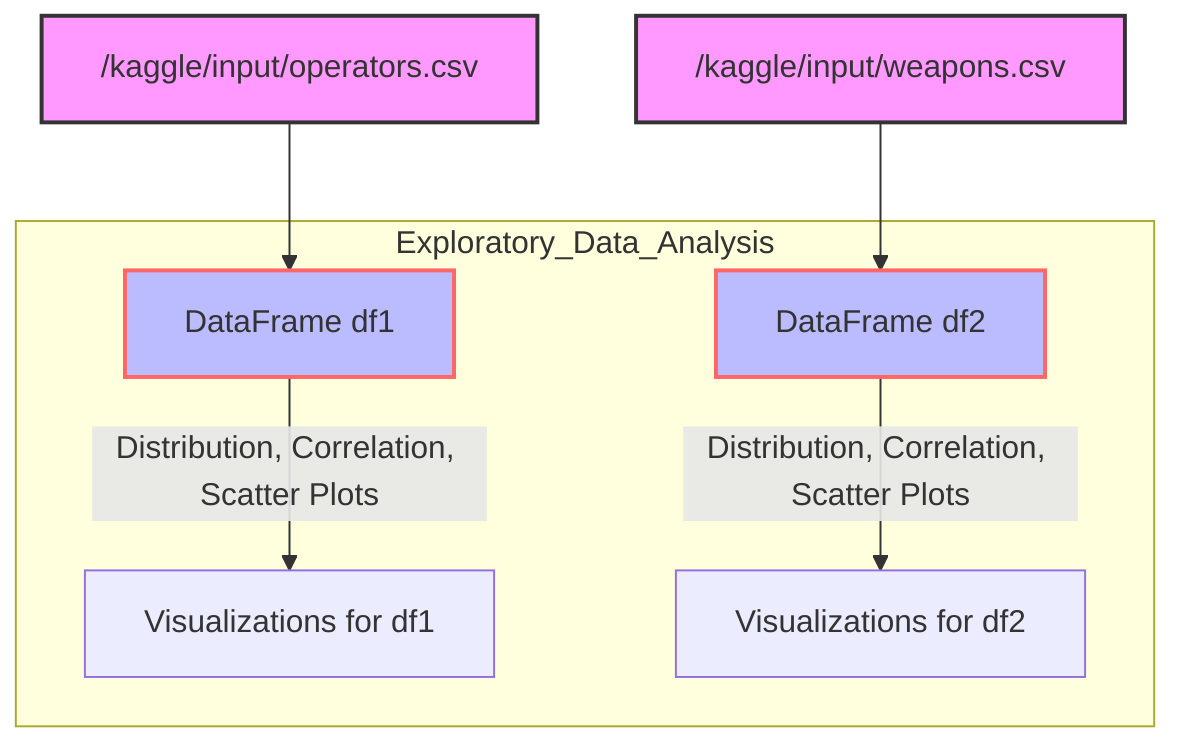 flowchart TD
    %% Data Sources
    A1["/kaggle/input/operators.csv"]:::dataSource
    A2["/kaggle/input/weapons.csv"]:::dataSource

    %% Data Variables
    B1["DataFrame df1"]:::dataVariable
    B2["DataFrame df2"]:::dataVariable

    %% Data Flow
    A1 --> B1
    A2 --> B2

    %% Data Processing
    subgraph Exploratory_Data_Analysis
        B1 --> |"Distribution, Correlation, Scatter Plots"| C1["Visualizations for df1"]
        B2 --> |"Distribution, Correlation, Scatter Plots"| C2["Visualizations for df2"]
    end

    classDef dataSource fill:#f9f,stroke:#333,stroke-width:2px;
    classDef dataVariable fill:#bbf,stroke:#f66,stroke-width:2px;